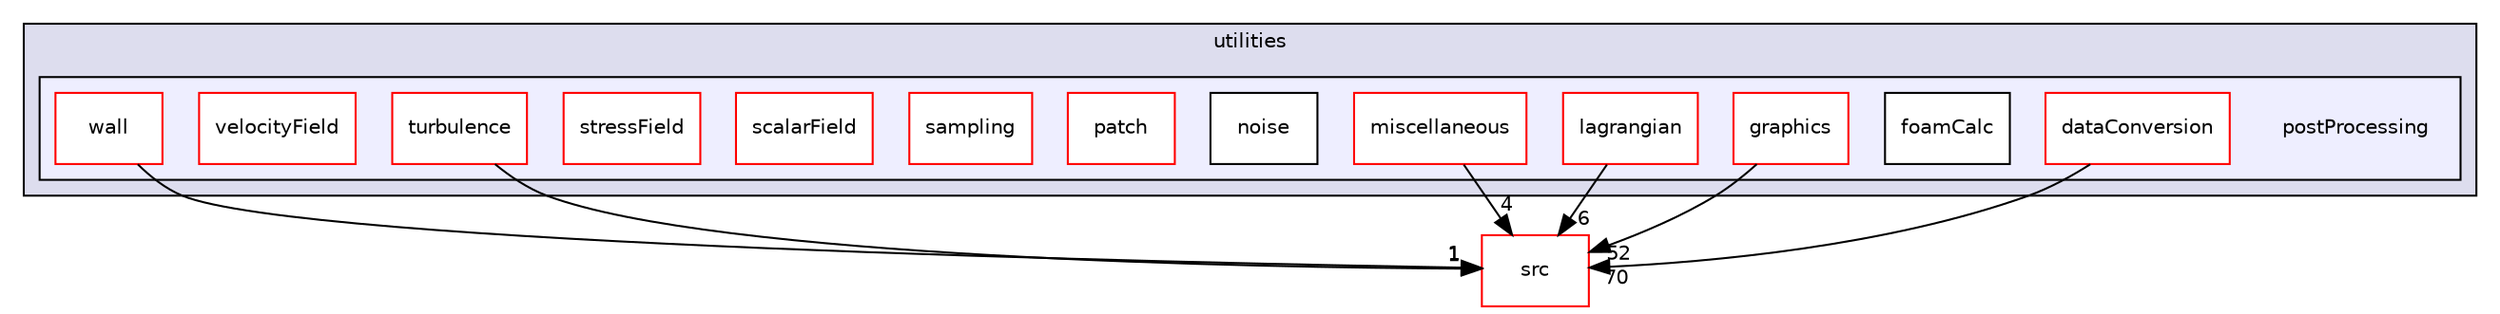 digraph "applications/utilities/postProcessing" {
  bgcolor=transparent;
  compound=true
  node [ fontsize="10", fontname="Helvetica"];
  edge [ labelfontsize="10", labelfontname="Helvetica"];
  subgraph clusterdir_a740ba71acc8f57051af57c325cf1aa6 {
    graph [ bgcolor="#ddddee", pencolor="black", label="utilities" fontname="Helvetica", fontsize="10", URL="dir_a740ba71acc8f57051af57c325cf1aa6.html"]
  subgraph clusterdir_b0c2b0d6e5b08bdff054b28f26ba51e7 {
    graph [ bgcolor="#eeeeff", pencolor="black", label="" URL="dir_b0c2b0d6e5b08bdff054b28f26ba51e7.html"];
    dir_b0c2b0d6e5b08bdff054b28f26ba51e7 [shape=plaintext label="postProcessing"];
    dir_287a8ee951d3c46055211652d30251ed [shape=box label="dataConversion" color="red" fillcolor="white" style="filled" URL="dir_287a8ee951d3c46055211652d30251ed.html"];
    dir_4dd25d9501d3bc49882994d5babb5707 [shape=box label="foamCalc" color="black" fillcolor="white" style="filled" URL="dir_4dd25d9501d3bc49882994d5babb5707.html"];
    dir_38c5defe3ffc9983e83b19b4a8212ceb [shape=box label="graphics" color="red" fillcolor="white" style="filled" URL="dir_38c5defe3ffc9983e83b19b4a8212ceb.html"];
    dir_1411ee221da8c78d686bfb322a9cbb04 [shape=box label="lagrangian" color="red" fillcolor="white" style="filled" URL="dir_1411ee221da8c78d686bfb322a9cbb04.html"];
    dir_2e3c7ef0b2b6965fe976cda0e513e145 [shape=box label="miscellaneous" color="red" fillcolor="white" style="filled" URL="dir_2e3c7ef0b2b6965fe976cda0e513e145.html"];
    dir_776f617f8e9e0acb10e33f8c25a5c6fe [shape=box label="noise" color="black" fillcolor="white" style="filled" URL="dir_776f617f8e9e0acb10e33f8c25a5c6fe.html"];
    dir_8e1906c6fdbdcdbadb34123e8e3eb41f [shape=box label="patch" color="red" fillcolor="white" style="filled" URL="dir_8e1906c6fdbdcdbadb34123e8e3eb41f.html"];
    dir_4d7994e741bed45388f82519ccb6ddef [shape=box label="sampling" color="red" fillcolor="white" style="filled" URL="dir_4d7994e741bed45388f82519ccb6ddef.html"];
    dir_c66f7090124d66a2bfe2c7c055838fb8 [shape=box label="scalarField" color="red" fillcolor="white" style="filled" URL="dir_c66f7090124d66a2bfe2c7c055838fb8.html"];
    dir_0bde64f6bf5a11a77fbea0c88af383f2 [shape=box label="stressField" color="red" fillcolor="white" style="filled" URL="dir_0bde64f6bf5a11a77fbea0c88af383f2.html"];
    dir_efa815437fc2dd6547097aa5d76505dd [shape=box label="turbulence" color="red" fillcolor="white" style="filled" URL="dir_efa815437fc2dd6547097aa5d76505dd.html"];
    dir_31d73b4cf03cda8c2fb51c01c16bda9c [shape=box label="velocityField" color="red" fillcolor="white" style="filled" URL="dir_31d73b4cf03cda8c2fb51c01c16bda9c.html"];
    dir_147ee726b00c23463d23889fa0ad4e9e [shape=box label="wall" color="red" fillcolor="white" style="filled" URL="dir_147ee726b00c23463d23889fa0ad4e9e.html"];
  }
  }
  dir_68267d1309a1af8e8297ef4c3efbcdba [shape=box label="src" color="red" URL="dir_68267d1309a1af8e8297ef4c3efbcdba.html"];
  dir_38c5defe3ffc9983e83b19b4a8212ceb->dir_68267d1309a1af8e8297ef4c3efbcdba [headlabel="52", labeldistance=1.5 headhref="dir_000631_000736.html"];
  dir_2e3c7ef0b2b6965fe976cda0e513e145->dir_68267d1309a1af8e8297ef4c3efbcdba [headlabel="4", labeldistance=1.5 headhref="dir_000648_000736.html"];
  dir_1411ee221da8c78d686bfb322a9cbb04->dir_68267d1309a1af8e8297ef4c3efbcdba [headlabel="6", labeldistance=1.5 headhref="dir_000645_000736.html"];
  dir_147ee726b00c23463d23889fa0ad4e9e->dir_68267d1309a1af8e8297ef4c3efbcdba [headlabel="1", labeldistance=1.5 headhref="dir_000653_000736.html"];
  dir_287a8ee951d3c46055211652d30251ed->dir_68267d1309a1af8e8297ef4c3efbcdba [headlabel="70", labeldistance=1.5 headhref="dir_000482_000736.html"];
  dir_efa815437fc2dd6547097aa5d76505dd->dir_68267d1309a1af8e8297ef4c3efbcdba [headlabel="1", labeldistance=1.5 headhref="dir_000651_000736.html"];
}
